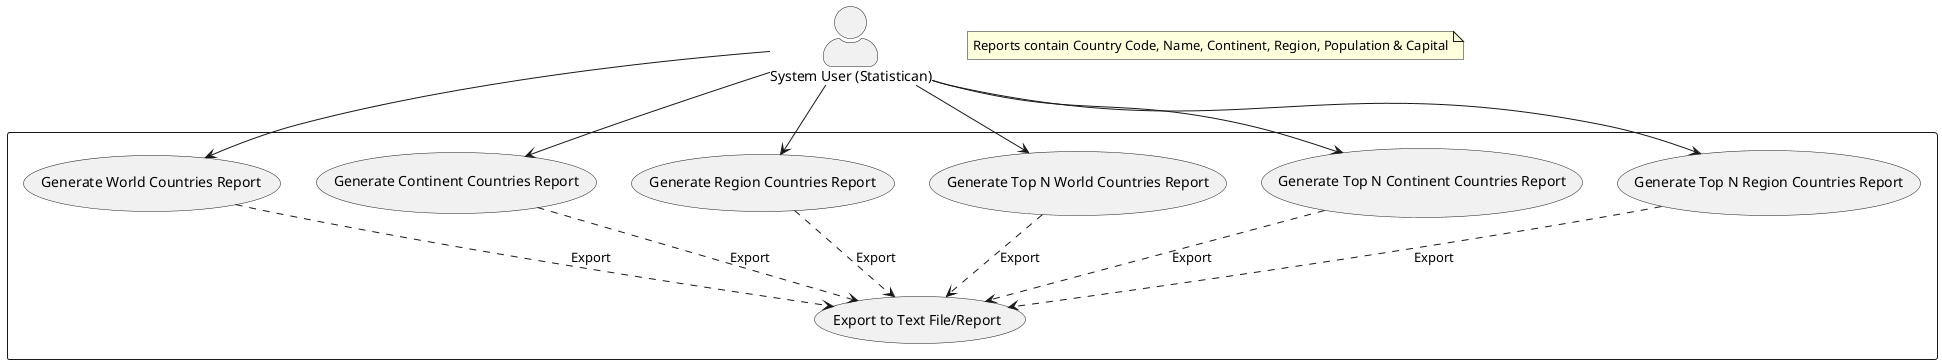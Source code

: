 @startuml
skinparam actorStyle awesome


actor "System User (Statistican)" as SU

rectangle {
  usecase (Generate World Countries Report) as UC1
  usecase (Generate Continent Countries Report) as UC2
  usecase (Generate Region Countries Report) as UC3
  usecase (Generate Top N World Countries Report) as UC4
  usecase (Generate Top N Continent Countries Report) as UC5
  usecase (Generate Top N Region Countries Report) as UC6
  usecase (Export to Text File/Report) as UC7
}

note "Reports contain Country Code, Name, Continent, Region, Population & Capital" as Note1

SU --> UC1
SU --> UC2
SU --> UC3
SU --> UC4
SU --> UC5
SU --> UC6

UC1 ..> UC7 : Export
UC2 ..> UC7 : Export
UC3 ..> UC7 : Export
UC4 ..> UC7 : Export
UC5 ..> UC7 : Export
UC6 ..> UC7 : Export
@enduml
